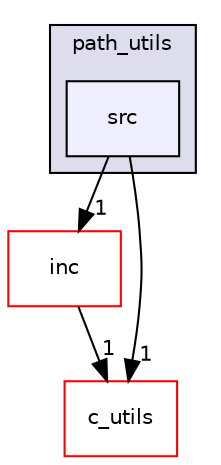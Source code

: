 digraph "src/utils/path_utils/src" {
  compound=true
  node [ fontsize="10", fontname="Helvetica"];
  edge [ labelfontsize="10", labelfontname="Helvetica"];
  subgraph clusterdir_57725e628ecf3595f5b83a324fa38016 {
    graph [ bgcolor="#ddddee", pencolor="black", label="path_utils" fontname="Helvetica", fontsize="10", URL="dir_57725e628ecf3595f5b83a324fa38016.html"]
  dir_5048950bc5f68e74d5c612dee7076bea [shape=box, label="src", style="filled", fillcolor="#eeeeff", pencolor="black", URL="dir_5048950bc5f68e74d5c612dee7076bea.html"];
  }
  dir_f52b3aa258904c986755a091b5657bb7 [shape=box label="inc" fillcolor="white" style="filled" color="red" URL="dir_f52b3aa258904c986755a091b5657bb7.html"];
  dir_defa76d82d084e8131791c5f3e6d181e [shape=box label="c_utils" fillcolor="white" style="filled" color="red" URL="dir_defa76d82d084e8131791c5f3e6d181e.html"];
  dir_f52b3aa258904c986755a091b5657bb7->dir_defa76d82d084e8131791c5f3e6d181e [headlabel="1", labeldistance=1.5 headhref="dir_000212_000155.html"];
  dir_5048950bc5f68e74d5c612dee7076bea->dir_f52b3aa258904c986755a091b5657bb7 [headlabel="1", labeldistance=1.5 headhref="dir_000214_000212.html"];
  dir_5048950bc5f68e74d5c612dee7076bea->dir_defa76d82d084e8131791c5f3e6d181e [headlabel="1", labeldistance=1.5 headhref="dir_000214_000155.html"];
}
